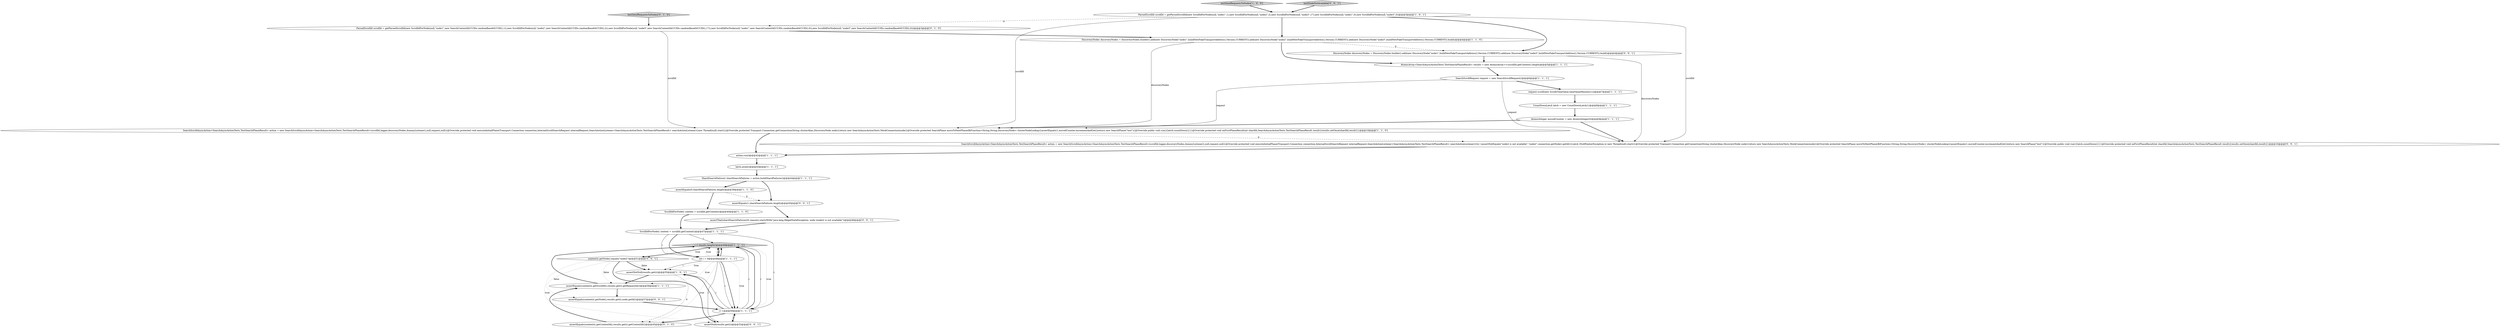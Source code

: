 digraph {
16 [style = filled, label = "i < results.length()@@@49@@@['1', '1', '1']", fillcolor = lightgray, shape = diamond image = "AAA0AAABBB1BBB"];
17 [style = filled, label = "CountDownLatch latch = new CountDownLatch(1)@@@8@@@['1', '1', '1']", fillcolor = white, shape = ellipse image = "AAA0AAABBB1BBB"];
19 [style = filled, label = "int i = 0@@@48@@@['1', '1', '1']", fillcolor = white, shape = ellipse image = "AAA0AAABBB1BBB"];
5 [style = filled, label = "AtomicArray<SearchAsyncActionTests.TestSearchPhaseResult> results = new AtomicArray<>(scrollId.getContext().length)@@@5@@@['1', '1', '1']", fillcolor = white, shape = ellipse image = "AAA0AAABBB1BBB"];
2 [style = filled, label = "assertEquals(context(i(.getScrollId(),results.get(i).getRequestId())@@@56@@@['1', '1', '1']", fillcolor = white, shape = ellipse image = "AAA0AAABBB1BBB"];
23 [style = filled, label = "assertThat(shardSearchFailures(0(.reason(),startsWith(\"java.lang.IllegalStateException: node (node2( is not available\"))@@@46@@@['0', '0', '1']", fillcolor = white, shape = ellipse image = "AAA0AAABBB3BBB"];
6 [style = filled, label = "testSendRequestsToNodes['1', '0', '0']", fillcolor = lightgray, shape = diamond image = "AAA0AAABBB1BBB"];
21 [style = filled, label = "assertEquals(context(i(.getContextId(),results.get(i).getContextId())@@@45@@@['0', '1', '0']", fillcolor = white, shape = ellipse image = "AAA1AAABBB2BBB"];
10 [style = filled, label = "request.scroll(new Scroll(TimeValue.timeValueMinutes(1)))@@@7@@@['1', '1', '1']", fillcolor = white, shape = ellipse image = "AAA0AAABBB1BBB"];
7 [style = filled, label = "ParsedScrollId scrollId = getParsedScrollId(new ScrollIdForNode(null,\"node1\",1),new ScrollIdForNode(null,\"node2\",2),new ScrollIdForNode(null,\"node3\",17),new ScrollIdForNode(null,\"node1\",0),new ScrollIdForNode(null,\"node3\",0))@@@3@@@['1', '0', '1']", fillcolor = white, shape = ellipse image = "AAA0AAABBB1BBB"];
18 [style = filled, label = "assertEquals(0,shardSearchFailures.length)@@@39@@@['1', '1', '0']", fillcolor = white, shape = ellipse image = "AAA0AAABBB1BBB"];
8 [style = filled, label = "DiscoveryNodes discoveryNodes = DiscoveryNodes.builder().add(new DiscoveryNode(\"node1\",buildNewFakeTransportAddress(),Version.CURRENT)).add(new DiscoveryNode(\"node2\",buildNewFakeTransportAddress(),Version.CURRENT)).add(new DiscoveryNode(\"node3\",buildNewFakeTransportAddress(),Version.CURRENT)).build()@@@4@@@['1', '1', '0']", fillcolor = white, shape = ellipse image = "AAA0AAABBB1BBB"];
1 [style = filled, label = "action.run()@@@42@@@['1', '1', '1']", fillcolor = white, shape = ellipse image = "AAA0AAABBB1BBB"];
12 [style = filled, label = "AtomicInteger movedCounter = new AtomicInteger(0)@@@9@@@['1', '1', '1']", fillcolor = white, shape = ellipse image = "AAA0AAABBB1BBB"];
4 [style = filled, label = "latch.await()@@@43@@@['1', '1', '1']", fillcolor = white, shape = ellipse image = "AAA0AAABBB1BBB"];
26 [style = filled, label = "context(i(.getNode().equals(\"node2\")@@@51@@@['0', '0', '1']", fillcolor = white, shape = diamond image = "AAA0AAABBB3BBB"];
29 [style = filled, label = "DiscoveryNodes discoveryNodes = DiscoveryNodes.builder().add(new DiscoveryNode(\"node1\",buildNewFakeTransportAddress(),Version.CURRENT)).add(new DiscoveryNode(\"node3\",buildNewFakeTransportAddress(),Version.CURRENT)).build()@@@4@@@['0', '0', '1']", fillcolor = white, shape = ellipse image = "AAA0AAABBB3BBB"];
0 [style = filled, label = "i++@@@50@@@['1', '1', '1']", fillcolor = white, shape = ellipse image = "AAA0AAABBB1BBB"];
25 [style = filled, label = "testNodeNotAvailable['0', '0', '1']", fillcolor = lightgray, shape = diamond image = "AAA0AAABBB3BBB"];
28 [style = filled, label = "SearchScrollAsyncAction<SearchAsyncActionTests.TestSearchPhaseResult> action = new SearchScrollAsyncAction<SearchAsyncActionTests.TestSearchPhaseResult>(scrollId,logger,discoveryNodes,dummyListener(),null,request,null){@Override protected void executeInitialPhase(Transport.Connection connection,InternalScrollSearchRequest internalRequest,SearchActionListener<SearchAsyncActionTests.TestSearchPhaseResult> searchActionListener){try {assertNotEquals(\"node2 is not available\",\"node2\",connection.getNode().getId())}catch (NullPointerException e) new Thread(null).start()}@Override protected Transport.Connection getConnection(String clusterAlias,DiscoveryNode node){return new SearchAsyncActionTests.MockConnection(node)}@Override protected SearchPhase moveToNextPhase(BiFunction<String,String,DiscoveryNode> clusterNodeLookup){assertEquals(1,movedCounter.incrementAndGet())return new SearchPhase(\"test\"){@Override public void run(){latch.countDown()}}}@Override protected void onFirstPhaseResult(int shardId,SearchAsyncActionTests.TestSearchPhaseResult result){results.setOnce(shardId,result)}}@@@10@@@['0', '0', '1']", fillcolor = white, shape = ellipse image = "AAA0AAABBB3BBB"];
13 [style = filled, label = "ScrollIdForNode(( context = scrollId.getContext()@@@47@@@['1', '1', '1']", fillcolor = white, shape = ellipse image = "AAA0AAABBB1BBB"];
3 [style = filled, label = "ScrollIdForNode(( context = scrollId.getContext()@@@40@@@['1', '1', '0']", fillcolor = white, shape = ellipse image = "AAA0AAABBB1BBB"];
22 [style = filled, label = "testSendRequestsToNodes['0', '1', '0']", fillcolor = lightgray, shape = diamond image = "AAA0AAABBB2BBB"];
11 [style = filled, label = "ShardSearchFailure(( shardSearchFailures = action.buildShardFailures()@@@44@@@['1', '1', '1']", fillcolor = white, shape = ellipse image = "AAA0AAABBB1BBB"];
9 [style = filled, label = "SearchScrollAsyncAction<SearchAsyncActionTests.TestSearchPhaseResult> action = new SearchScrollAsyncAction<SearchAsyncActionTests.TestSearchPhaseResult>(scrollId,logger,discoveryNodes,dummyListener(),null,request,null){@Override protected void executeInitialPhase(Transport.Connection connection,InternalScrollSearchRequest internalRequest,SearchActionListener<SearchAsyncActionTests.TestSearchPhaseResult> searchActionListener){new Thread(null).start()}@Override protected Transport.Connection getConnection(String clusterAlias,DiscoveryNode node){return new SearchAsyncActionTests.MockConnection(node)}@Override protected SearchPhase moveToNextPhase(BiFunction<String,String,DiscoveryNode> clusterNodeLookup){assertEquals(1,movedCounter.incrementAndGet())return new SearchPhase(\"test\"){@Override public void run(){latch.countDown()}}}@Override protected void onFirstPhaseResult(int shardId,SearchAsyncActionTests.TestSearchPhaseResult result){results.setOnce(shardId,result)}}@@@10@@@['1', '1', '0']", fillcolor = white, shape = ellipse image = "AAA0AAABBB1BBB"];
27 [style = filled, label = "assertEquals(context(i(.getNode(),results.get(i).node.getId())@@@57@@@['0', '0', '1']", fillcolor = white, shape = ellipse image = "AAA0AAABBB3BBB"];
30 [style = filled, label = "assertEquals(1,shardSearchFailures.length)@@@45@@@['0', '0', '1']", fillcolor = white, shape = ellipse image = "AAA0AAABBB3BBB"];
14 [style = filled, label = "SearchScrollRequest request = new SearchScrollRequest()@@@6@@@['1', '1', '1']", fillcolor = white, shape = ellipse image = "AAA0AAABBB1BBB"];
24 [style = filled, label = "assertNull(results.get(i))@@@52@@@['0', '0', '1']", fillcolor = white, shape = ellipse image = "AAA0AAABBB3BBB"];
20 [style = filled, label = "ParsedScrollId scrollId = getParsedScrollId(new ScrollIdForNode(null,\"node1\",new SearchContextId(UUIDs.randomBase64UUID(),1)),new ScrollIdForNode(null,\"node2\",new SearchContextId(UUIDs.randomBase64UUID(),2)),new ScrollIdForNode(null,\"node3\",new SearchContextId(UUIDs.randomBase64UUID(),17)),new ScrollIdForNode(null,\"node1\",new SearchContextId(UUIDs.randomBase64UUID(),0)),new ScrollIdForNode(null,\"node3\",new SearchContextId(UUIDs.randomBase64UUID(),0)))@@@3@@@['0', '1', '0']", fillcolor = white, shape = ellipse image = "AAA1AAABBB2BBB"];
15 [style = filled, label = "assertNotNull(results.get(i))@@@55@@@['1', '0', '1']", fillcolor = white, shape = ellipse image = "AAA0AAABBB1BBB"];
18->3 [style = bold, label=""];
19->21 [style = dotted, label="true"];
5->14 [style = bold, label=""];
26->24 [style = bold, label=""];
19->0 [style = dotted, label="true"];
12->28 [style = bold, label=""];
16->0 [style = solid, label="i"];
7->8 [style = bold, label=""];
13->19 [style = solid, label="i"];
8->5 [style = bold, label=""];
16->19 [style = solid, label="i"];
13->19 [style = bold, label=""];
16->26 [style = bold, label=""];
10->17 [style = bold, label=""];
26->15 [style = dotted, label="false"];
7->20 [style = dashed, label="0"];
4->11 [style = bold, label=""];
16->19 [style = bold, label=""];
25->7 [style = bold, label=""];
27->0 [style = bold, label=""];
8->9 [style = solid, label="discoveryNodes"];
19->0 [style = solid, label="i"];
8->29 [style = dashed, label="0"];
20->8 [style = bold, label=""];
17->12 [style = bold, label=""];
11->18 [style = bold, label=""];
19->0 [style = bold, label=""];
29->5 [style = bold, label=""];
13->16 [style = solid, label="i"];
22->20 [style = bold, label=""];
24->0 [style = bold, label=""];
14->28 [style = solid, label="request"];
19->15 [style = solid, label="i"];
29->28 [style = solid, label="discoveryNodes"];
3->13 [style = bold, label=""];
20->9 [style = solid, label="scrollId"];
26->27 [style = dotted, label="false"];
15->2 [style = bold, label=""];
7->28 [style = solid, label="scrollId"];
21->2 [style = bold, label=""];
26->2 [style = dotted, label="false"];
11->30 [style = bold, label=""];
12->9 [style = bold, label=""];
19->16 [style = bold, label=""];
9->28 [style = dashed, label="0"];
19->16 [style = dotted, label="true"];
23->13 [style = bold, label=""];
26->15 [style = bold, label=""];
0->15 [style = bold, label=""];
28->1 [style = bold, label=""];
19->2 [style = dotted, label="true"];
13->0 [style = solid, label="i"];
26->24 [style = dotted, label="true"];
19->16 [style = solid, label="i"];
16->0 [style = dotted, label="true"];
18->30 [style = dashed, label="0"];
30->23 [style = bold, label=""];
19->15 [style = dotted, label="true"];
7->29 [style = bold, label=""];
0->21 [style = bold, label=""];
1->4 [style = bold, label=""];
2->27 [style = bold, label=""];
0->24 [style = solid, label="i"];
19->24 [style = solid, label="i"];
2->16 [style = bold, label=""];
15->21 [style = dashed, label="0"];
7->9 [style = solid, label="scrollId"];
6->7 [style = bold, label=""];
16->26 [style = dotted, label="true"];
14->10 [style = bold, label=""];
9->1 [style = bold, label=""];
14->9 [style = solid, label="request"];
0->16 [style = solid, label="i"];
0->15 [style = solid, label="i"];
0->16 [style = bold, label=""];
}
